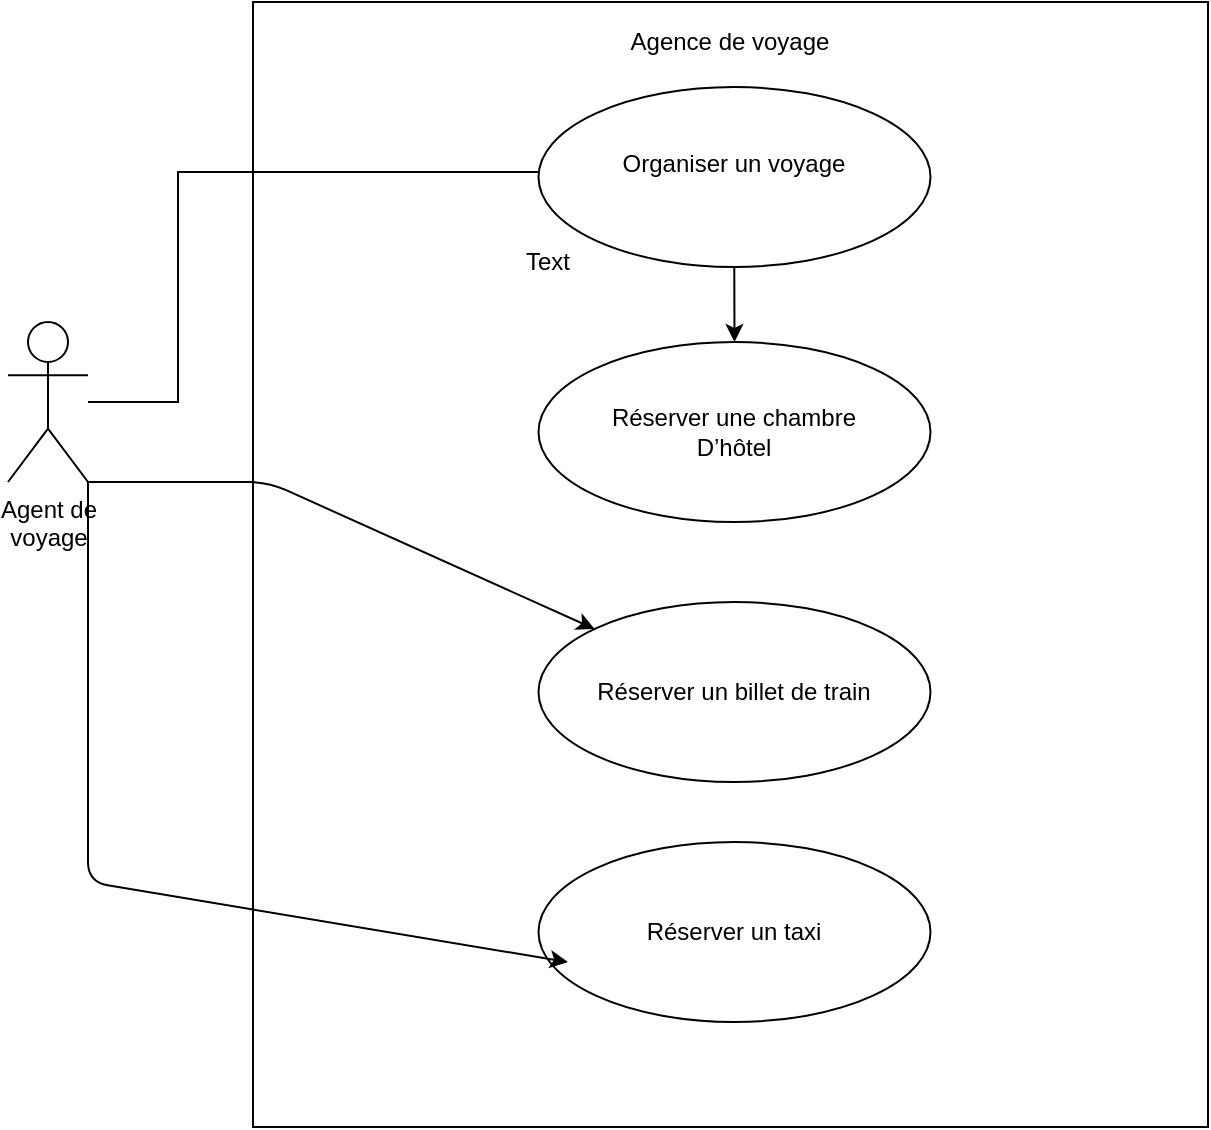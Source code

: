 <mxfile version="14.1.8" type="github">
  <diagram id="nZvlx9XGNHBedg-SJBJo" name="Page-1">
    <mxGraphModel dx="781" dy="444" grid="1" gridSize="10" guides="1" tooltips="1" connect="1" arrows="1" fold="1" page="1" pageScale="1" pageWidth="827" pageHeight="1169" math="0" shadow="0">
      <root>
        <mxCell id="0" />
        <mxCell id="1" parent="0" />
        <mxCell id="-KEvSBrfhPXXnUt3q98G-3" value="" style="rounded=0;whiteSpace=wrap;html=1;rotation=90;" vertex="1" parent="1">
          <mxGeometry x="240" y="82.5" width="562.5" height="477.5" as="geometry" />
        </mxCell>
        <mxCell id="-KEvSBrfhPXXnUt3q98G-10" value="" style="edgeStyle=orthogonalEdgeStyle;rounded=0;orthogonalLoop=1;jettySize=auto;html=1;" edge="1" parent="1" source="-KEvSBrfhPXXnUt3q98G-4" target="-KEvSBrfhPXXnUt3q98G-5">
          <mxGeometry relative="1" as="geometry">
            <Array as="points">
              <mxPoint x="245" y="240" />
              <mxPoint x="245" y="125" />
              <mxPoint x="523" y="125" />
            </Array>
          </mxGeometry>
        </mxCell>
        <mxCell id="-KEvSBrfhPXXnUt3q98G-4" value="&lt;div&gt;Agent de &lt;br&gt;&lt;/div&gt;&lt;div&gt;voyage&lt;br&gt;&lt;/div&gt;" style="shape=umlActor;verticalLabelPosition=bottom;verticalAlign=top;html=1;outlineConnect=0;" vertex="1" parent="1">
          <mxGeometry x="160" y="200" width="40" height="80" as="geometry" />
        </mxCell>
        <mxCell id="-KEvSBrfhPXXnUt3q98G-5" value="&lt;div&gt;Réserver une chambre&lt;/div&gt;&lt;div&gt;D’hôtel &lt;br&gt;&lt;/div&gt;" style="ellipse;whiteSpace=wrap;html=1;" vertex="1" parent="1">
          <mxGeometry x="425.25" y="210" width="196" height="90" as="geometry" />
        </mxCell>
        <mxCell id="-KEvSBrfhPXXnUt3q98G-7" value="Réserver un taxi" style="ellipse;whiteSpace=wrap;html=1;" vertex="1" parent="1">
          <mxGeometry x="425.25" y="460" width="196" height="90" as="geometry" />
        </mxCell>
        <mxCell id="-KEvSBrfhPXXnUt3q98G-8" value="Réserver un billet de train" style="ellipse;whiteSpace=wrap;html=1;" vertex="1" parent="1">
          <mxGeometry x="425.25" y="340" width="196" height="90" as="geometry" />
        </mxCell>
        <mxCell id="-KEvSBrfhPXXnUt3q98G-9" value="&lt;div&gt;Organiser un voyage&lt;/div&gt;&lt;div&gt;&lt;br&gt;&lt;/div&gt;" style="ellipse;whiteSpace=wrap;html=1;" vertex="1" parent="1">
          <mxGeometry x="425.25" y="82.5" width="196" height="90" as="geometry" />
        </mxCell>
        <mxCell id="-KEvSBrfhPXXnUt3q98G-16" value="" style="endArrow=classic;html=1;" edge="1" parent="1" target="-KEvSBrfhPXXnUt3q98G-8">
          <mxGeometry width="50" height="50" relative="1" as="geometry">
            <mxPoint x="200" y="280" as="sourcePoint" />
            <mxPoint x="250" y="300" as="targetPoint" />
            <Array as="points">
              <mxPoint x="290" y="280" />
            </Array>
          </mxGeometry>
        </mxCell>
        <mxCell id="-KEvSBrfhPXXnUt3q98G-18" value="" style="endArrow=classic;html=1;exitX=1;exitY=1;exitDx=0;exitDy=0;exitPerimeter=0;entryX=0.075;entryY=0.667;entryDx=0;entryDy=0;entryPerimeter=0;" edge="1" parent="1" source="-KEvSBrfhPXXnUt3q98G-4" target="-KEvSBrfhPXXnUt3q98G-7">
          <mxGeometry width="50" height="50" relative="1" as="geometry">
            <mxPoint x="420" y="530" as="sourcePoint" />
            <mxPoint x="380" y="480" as="targetPoint" />
            <Array as="points">
              <mxPoint x="200" y="480" />
            </Array>
          </mxGeometry>
        </mxCell>
        <mxCell id="-KEvSBrfhPXXnUt3q98G-19" value="Text" style="text;html=1;strokeColor=none;fillColor=none;align=center;verticalAlign=middle;whiteSpace=wrap;rounded=0;" vertex="1" parent="1">
          <mxGeometry x="410" y="160" width="40" height="20" as="geometry" />
        </mxCell>
        <mxCell id="-KEvSBrfhPXXnUt3q98G-20" value="Agence de voyage " style="text;html=1;strokeColor=none;fillColor=none;align=center;verticalAlign=middle;whiteSpace=wrap;rounded=0;" vertex="1" parent="1">
          <mxGeometry x="421.25" y="50" width="200" height="20" as="geometry" />
        </mxCell>
      </root>
    </mxGraphModel>
  </diagram>
</mxfile>

